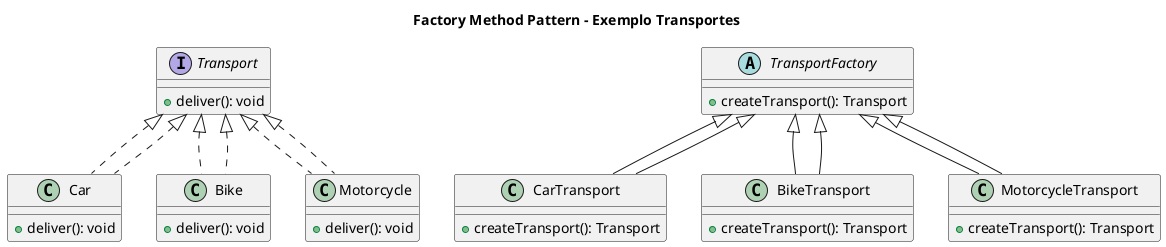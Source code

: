 @startuml
title Factory Method Pattern - Exemplo Transportes

interface Transport {
    + deliver(): void
}

class Car implements Transport {
    + deliver(): void
}

class Bike implements Transport {
    + deliver(): void
}

class Motorcycle implements Transport {
    + deliver(): void
}

abstract class TransportFactory {
    + createTransport(): Transport
}

class CarTransport extends TransportFactory {
    + createTransport(): Transport
}

class BikeTransport extends TransportFactory {
    + createTransport(): Transport
}

class MotorcycleTransport extends TransportFactory {
    + createTransport(): Transport
}

Transport <|.. Car
Transport <|.. Bike
Transport <|.. Motorcycle

TransportFactory <|-- CarTransport
TransportFactory <|-- BikeTransport
TransportFactory <|-- MotorcycleTransport

@enduml

